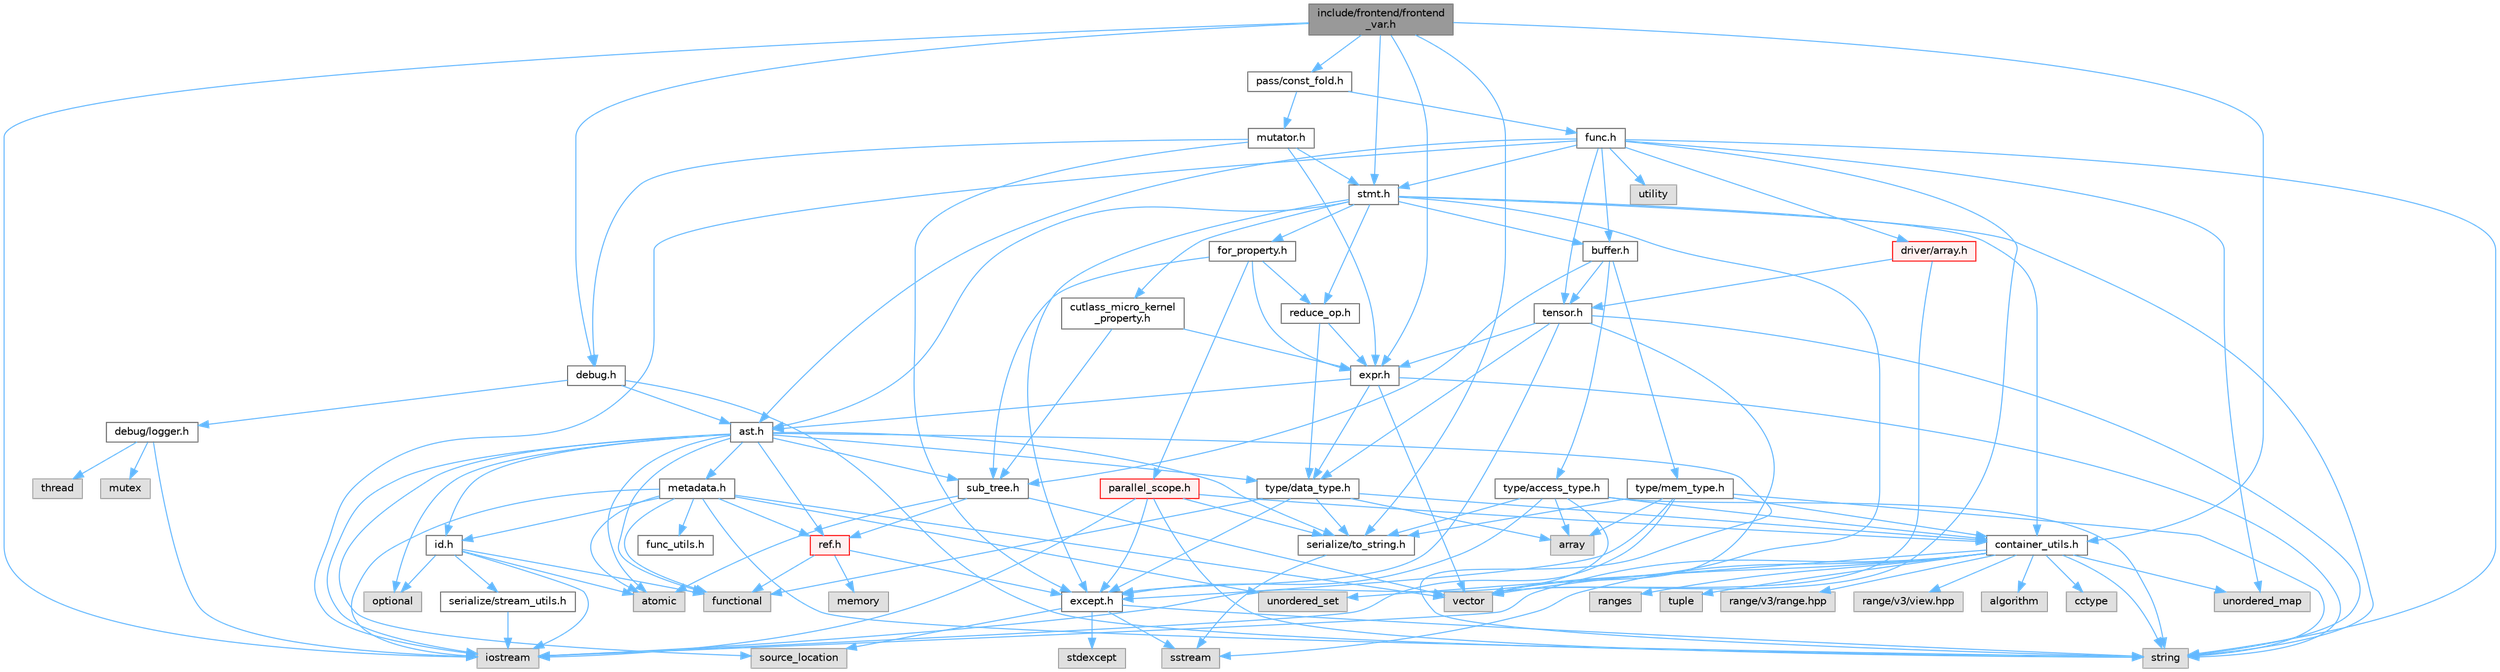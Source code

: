 digraph "include/frontend/frontend_var.h"
{
 // LATEX_PDF_SIZE
  bgcolor="transparent";
  edge [fontname=Helvetica,fontsize=10,labelfontname=Helvetica,labelfontsize=10];
  node [fontname=Helvetica,fontsize=10,shape=box,height=0.2,width=0.4];
  Node1 [label="include/frontend/frontend\l_var.h",height=0.2,width=0.4,color="gray40", fillcolor="grey60", style="filled", fontcolor="black",tooltip=" "];
  Node1 -> Node2 [color="steelblue1",style="solid"];
  Node2 [label="iostream",height=0.2,width=0.4,color="grey60", fillcolor="#E0E0E0", style="filled",tooltip=" "];
  Node1 -> Node3 [color="steelblue1",style="solid"];
  Node3 [label="container_utils.h",height=0.2,width=0.4,color="grey40", fillcolor="white", style="filled",URL="$container__utils_8h.html",tooltip=" "];
  Node3 -> Node4 [color="steelblue1",style="solid"];
  Node4 [label="algorithm",height=0.2,width=0.4,color="grey60", fillcolor="#E0E0E0", style="filled",tooltip=" "];
  Node3 -> Node5 [color="steelblue1",style="solid"];
  Node5 [label="cctype",height=0.2,width=0.4,color="grey60", fillcolor="#E0E0E0", style="filled",tooltip=" "];
  Node3 -> Node2 [color="steelblue1",style="solid"];
  Node3 -> Node6 [color="steelblue1",style="solid"];
  Node6 [label="ranges",height=0.2,width=0.4,color="grey60", fillcolor="#E0E0E0", style="filled",tooltip=" "];
  Node3 -> Node7 [color="steelblue1",style="solid"];
  Node7 [label="sstream",height=0.2,width=0.4,color="grey60", fillcolor="#E0E0E0", style="filled",tooltip=" "];
  Node3 -> Node8 [color="steelblue1",style="solid"];
  Node8 [label="string",height=0.2,width=0.4,color="grey60", fillcolor="#E0E0E0", style="filled",tooltip=" "];
  Node3 -> Node9 [color="steelblue1",style="solid"];
  Node9 [label="tuple",height=0.2,width=0.4,color="grey60", fillcolor="#E0E0E0", style="filled",tooltip=" "];
  Node3 -> Node10 [color="steelblue1",style="solid"];
  Node10 [label="unordered_map",height=0.2,width=0.4,color="grey60", fillcolor="#E0E0E0", style="filled",tooltip=" "];
  Node3 -> Node11 [color="steelblue1",style="solid"];
  Node11 [label="unordered_set",height=0.2,width=0.4,color="grey60", fillcolor="#E0E0E0", style="filled",tooltip=" "];
  Node3 -> Node12 [color="steelblue1",style="solid"];
  Node12 [label="vector",height=0.2,width=0.4,color="grey60", fillcolor="#E0E0E0", style="filled",tooltip=" "];
  Node3 -> Node13 [color="steelblue1",style="solid"];
  Node13 [label="range/v3/range.hpp",height=0.2,width=0.4,color="grey60", fillcolor="#E0E0E0", style="filled",tooltip=" "];
  Node3 -> Node14 [color="steelblue1",style="solid"];
  Node14 [label="range/v3/view.hpp",height=0.2,width=0.4,color="grey60", fillcolor="#E0E0E0", style="filled",tooltip=" "];
  Node1 -> Node15 [color="steelblue1",style="solid"];
  Node15 [label="debug.h",height=0.2,width=0.4,color="grey40", fillcolor="white", style="filled",URL="$debug_8h.html",tooltip=" "];
  Node15 -> Node8 [color="steelblue1",style="solid"];
  Node15 -> Node16 [color="steelblue1",style="solid"];
  Node16 [label="ast.h",height=0.2,width=0.4,color="grey40", fillcolor="white", style="filled",URL="$ast_8h.html",tooltip=" "];
  Node16 -> Node17 [color="steelblue1",style="solid"];
  Node17 [label="atomic",height=0.2,width=0.4,color="grey60", fillcolor="#E0E0E0", style="filled",tooltip=" "];
  Node16 -> Node18 [color="steelblue1",style="solid"];
  Node18 [label="functional",height=0.2,width=0.4,color="grey60", fillcolor="#E0E0E0", style="filled",tooltip=" "];
  Node16 -> Node2 [color="steelblue1",style="solid"];
  Node16 -> Node19 [color="steelblue1",style="solid"];
  Node19 [label="optional",height=0.2,width=0.4,color="grey60", fillcolor="#E0E0E0", style="filled",tooltip=" "];
  Node16 -> Node20 [color="steelblue1",style="solid"];
  Node20 [label="source_location",height=0.2,width=0.4,color="grey60", fillcolor="#E0E0E0", style="filled",tooltip=" "];
  Node16 -> Node8 [color="steelblue1",style="solid"];
  Node16 -> Node21 [color="steelblue1",style="solid"];
  Node21 [label="id.h",height=0.2,width=0.4,color="grey40", fillcolor="white", style="filled",URL="$id_8h.html",tooltip=" "];
  Node21 -> Node17 [color="steelblue1",style="solid"];
  Node21 -> Node18 [color="steelblue1",style="solid"];
  Node21 -> Node2 [color="steelblue1",style="solid"];
  Node21 -> Node19 [color="steelblue1",style="solid"];
  Node21 -> Node22 [color="steelblue1",style="solid"];
  Node22 [label="serialize/stream_utils.h",height=0.2,width=0.4,color="grey40", fillcolor="white", style="filled",URL="$stream__utils_8h.html",tooltip=" "];
  Node22 -> Node2 [color="steelblue1",style="solid"];
  Node16 -> Node23 [color="steelblue1",style="solid"];
  Node23 [label="metadata.h",height=0.2,width=0.4,color="grey40", fillcolor="white", style="filled",URL="$metadata_8h.html",tooltip=" "];
  Node23 -> Node17 [color="steelblue1",style="solid"];
  Node23 -> Node18 [color="steelblue1",style="solid"];
  Node23 -> Node2 [color="steelblue1",style="solid"];
  Node23 -> Node8 [color="steelblue1",style="solid"];
  Node23 -> Node11 [color="steelblue1",style="solid"];
  Node23 -> Node12 [color="steelblue1",style="solid"];
  Node23 -> Node24 [color="steelblue1",style="solid"];
  Node24 [label="func_utils.h",height=0.2,width=0.4,color="grey40", fillcolor="white", style="filled",URL="$func__utils_8h.html",tooltip=" "];
  Node23 -> Node21 [color="steelblue1",style="solid"];
  Node23 -> Node25 [color="steelblue1",style="solid"];
  Node25 [label="ref.h",height=0.2,width=0.4,color="red", fillcolor="#FFF0F0", style="filled",URL="$ref_8h.html",tooltip=" "];
  Node25 -> Node18 [color="steelblue1",style="solid"];
  Node25 -> Node26 [color="steelblue1",style="solid"];
  Node26 [label="memory",height=0.2,width=0.4,color="grey60", fillcolor="#E0E0E0", style="filled",tooltip=" "];
  Node25 -> Node31 [color="steelblue1",style="solid"];
  Node31 [label="except.h",height=0.2,width=0.4,color="grey40", fillcolor="white", style="filled",URL="$except_8h.html",tooltip=" "];
  Node31 -> Node20 [color="steelblue1",style="solid"];
  Node31 -> Node7 [color="steelblue1",style="solid"];
  Node31 -> Node32 [color="steelblue1",style="solid"];
  Node32 [label="stdexcept",height=0.2,width=0.4,color="grey60", fillcolor="#E0E0E0", style="filled",tooltip=" "];
  Node31 -> Node8 [color="steelblue1",style="solid"];
  Node16 -> Node25 [color="steelblue1",style="solid"];
  Node16 -> Node33 [color="steelblue1",style="solid"];
  Node33 [label="serialize/to_string.h",height=0.2,width=0.4,color="grey40", fillcolor="white", style="filled",URL="$to__string_8h.html",tooltip=" "];
  Node33 -> Node7 [color="steelblue1",style="solid"];
  Node16 -> Node34 [color="steelblue1",style="solid"];
  Node34 [label="sub_tree.h",height=0.2,width=0.4,color="grey40", fillcolor="white", style="filled",URL="$sub__tree_8h.html",tooltip=" "];
  Node34 -> Node17 [color="steelblue1",style="solid"];
  Node34 -> Node12 [color="steelblue1",style="solid"];
  Node34 -> Node25 [color="steelblue1",style="solid"];
  Node16 -> Node35 [color="steelblue1",style="solid"];
  Node35 [label="type/data_type.h",height=0.2,width=0.4,color="grey40", fillcolor="white", style="filled",URL="$data__type_8h.html",tooltip=" "];
  Node35 -> Node36 [color="steelblue1",style="solid"];
  Node36 [label="array",height=0.2,width=0.4,color="grey60", fillcolor="#E0E0E0", style="filled",tooltip=" "];
  Node35 -> Node18 [color="steelblue1",style="solid"];
  Node35 -> Node3 [color="steelblue1",style="solid"];
  Node35 -> Node31 [color="steelblue1",style="solid"];
  Node35 -> Node33 [color="steelblue1",style="solid"];
  Node15 -> Node37 [color="steelblue1",style="solid"];
  Node37 [label="debug/logger.h",height=0.2,width=0.4,color="grey40", fillcolor="white", style="filled",URL="$logger_8h.html",tooltip=" "];
  Node37 -> Node2 [color="steelblue1",style="solid"];
  Node37 -> Node38 [color="steelblue1",style="solid"];
  Node38 [label="mutex",height=0.2,width=0.4,color="grey60", fillcolor="#E0E0E0", style="filled",tooltip=" "];
  Node37 -> Node39 [color="steelblue1",style="solid"];
  Node39 [label="thread",height=0.2,width=0.4,color="grey60", fillcolor="#E0E0E0", style="filled",tooltip=" "];
  Node1 -> Node40 [color="steelblue1",style="solid"];
  Node40 [label="expr.h",height=0.2,width=0.4,color="grey40", fillcolor="white", style="filled",URL="$expr_8h.html",tooltip=" "];
  Node40 -> Node8 [color="steelblue1",style="solid"];
  Node40 -> Node12 [color="steelblue1",style="solid"];
  Node40 -> Node16 [color="steelblue1",style="solid"];
  Node40 -> Node35 [color="steelblue1",style="solid"];
  Node1 -> Node41 [color="steelblue1",style="solid"];
  Node41 [label="pass/const_fold.h",height=0.2,width=0.4,color="grey40", fillcolor="white", style="filled",URL="$const__fold_8h.html",tooltip=" "];
  Node41 -> Node42 [color="steelblue1",style="solid"];
  Node42 [label="func.h",height=0.2,width=0.4,color="grey40", fillcolor="white", style="filled",URL="$func_8h.html",tooltip=" "];
  Node42 -> Node2 [color="steelblue1",style="solid"];
  Node42 -> Node8 [color="steelblue1",style="solid"];
  Node42 -> Node10 [color="steelblue1",style="solid"];
  Node42 -> Node43 [color="steelblue1",style="solid"];
  Node43 [label="utility",height=0.2,width=0.4,color="grey60", fillcolor="#E0E0E0", style="filled",tooltip=" "];
  Node42 -> Node12 [color="steelblue1",style="solid"];
  Node42 -> Node16 [color="steelblue1",style="solid"];
  Node42 -> Node44 [color="steelblue1",style="solid"];
  Node44 [label="buffer.h",height=0.2,width=0.4,color="grey40", fillcolor="white", style="filled",URL="$buffer_8h.html",tooltip=" "];
  Node44 -> Node34 [color="steelblue1",style="solid"];
  Node44 -> Node45 [color="steelblue1",style="solid"];
  Node45 [label="tensor.h",height=0.2,width=0.4,color="grey40", fillcolor="white", style="filled",URL="$tensor_8h.html",tooltip=" "];
  Node45 -> Node8 [color="steelblue1",style="solid"];
  Node45 -> Node12 [color="steelblue1",style="solid"];
  Node45 -> Node31 [color="steelblue1",style="solid"];
  Node45 -> Node40 [color="steelblue1",style="solid"];
  Node45 -> Node35 [color="steelblue1",style="solid"];
  Node44 -> Node46 [color="steelblue1",style="solid"];
  Node46 [label="type/access_type.h",height=0.2,width=0.4,color="grey40", fillcolor="white", style="filled",URL="$access__type_8h.html",tooltip=" "];
  Node46 -> Node36 [color="steelblue1",style="solid"];
  Node46 -> Node2 [color="steelblue1",style="solid"];
  Node46 -> Node8 [color="steelblue1",style="solid"];
  Node46 -> Node3 [color="steelblue1",style="solid"];
  Node46 -> Node31 [color="steelblue1",style="solid"];
  Node46 -> Node33 [color="steelblue1",style="solid"];
  Node44 -> Node47 [color="steelblue1",style="solid"];
  Node47 [label="type/mem_type.h",height=0.2,width=0.4,color="grey40", fillcolor="white", style="filled",URL="$mem__type_8h.html",tooltip=" "];
  Node47 -> Node36 [color="steelblue1",style="solid"];
  Node47 -> Node2 [color="steelblue1",style="solid"];
  Node47 -> Node8 [color="steelblue1",style="solid"];
  Node47 -> Node3 [color="steelblue1",style="solid"];
  Node47 -> Node31 [color="steelblue1",style="solid"];
  Node47 -> Node33 [color="steelblue1",style="solid"];
  Node42 -> Node48 [color="steelblue1",style="solid"];
  Node48 [label="driver/array.h",height=0.2,width=0.4,color="red", fillcolor="#FFF0F0", style="filled",URL="$array_8h.html",tooltip=" "];
  Node48 -> Node12 [color="steelblue1",style="solid"];
  Node48 -> Node45 [color="steelblue1",style="solid"];
  Node42 -> Node52 [color="steelblue1",style="solid"];
  Node52 [label="stmt.h",height=0.2,width=0.4,color="grey40", fillcolor="white", style="filled",URL="$stmt_8h.html",tooltip=" "];
  Node52 -> Node8 [color="steelblue1",style="solid"];
  Node52 -> Node12 [color="steelblue1",style="solid"];
  Node52 -> Node16 [color="steelblue1",style="solid"];
  Node52 -> Node44 [color="steelblue1",style="solid"];
  Node52 -> Node3 [color="steelblue1",style="solid"];
  Node52 -> Node53 [color="steelblue1",style="solid"];
  Node53 [label="cutlass_micro_kernel\l_property.h",height=0.2,width=0.4,color="grey40", fillcolor="white", style="filled",URL="$cutlass__micro__kernel__property_8h.html",tooltip=" "];
  Node53 -> Node40 [color="steelblue1",style="solid"];
  Node53 -> Node34 [color="steelblue1",style="solid"];
  Node52 -> Node31 [color="steelblue1",style="solid"];
  Node52 -> Node54 [color="steelblue1",style="solid"];
  Node54 [label="for_property.h",height=0.2,width=0.4,color="grey40", fillcolor="white", style="filled",URL="$for__property_8h.html",tooltip=" "];
  Node54 -> Node40 [color="steelblue1",style="solid"];
  Node54 -> Node55 [color="steelblue1",style="solid"];
  Node55 [label="parallel_scope.h",height=0.2,width=0.4,color="red", fillcolor="#FFF0F0", style="filled",URL="$parallel__scope_8h.html",tooltip=" "];
  Node55 -> Node2 [color="steelblue1",style="solid"];
  Node55 -> Node8 [color="steelblue1",style="solid"];
  Node55 -> Node3 [color="steelblue1",style="solid"];
  Node55 -> Node31 [color="steelblue1",style="solid"];
  Node55 -> Node33 [color="steelblue1",style="solid"];
  Node54 -> Node58 [color="steelblue1",style="solid"];
  Node58 [label="reduce_op.h",height=0.2,width=0.4,color="grey40", fillcolor="white", style="filled",URL="$reduce__op_8h.html",tooltip=" "];
  Node58 -> Node40 [color="steelblue1",style="solid"];
  Node58 -> Node35 [color="steelblue1",style="solid"];
  Node54 -> Node34 [color="steelblue1",style="solid"];
  Node52 -> Node58 [color="steelblue1",style="solid"];
  Node42 -> Node45 [color="steelblue1",style="solid"];
  Node41 -> Node59 [color="steelblue1",style="solid"];
  Node59 [label="mutator.h",height=0.2,width=0.4,color="grey40", fillcolor="white", style="filled",URL="$mutator_8h.html",tooltip=" "];
  Node59 -> Node15 [color="steelblue1",style="solid"];
  Node59 -> Node31 [color="steelblue1",style="solid"];
  Node59 -> Node40 [color="steelblue1",style="solid"];
  Node59 -> Node52 [color="steelblue1",style="solid"];
  Node1 -> Node33 [color="steelblue1",style="solid"];
  Node1 -> Node52 [color="steelblue1",style="solid"];
}
